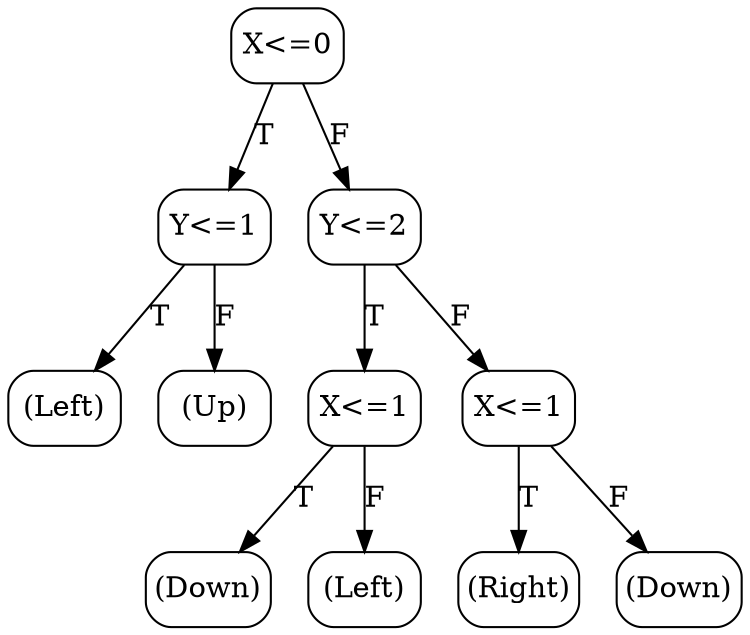 // decision tree
digraph {
	2 [label="(Left)" margin="0.05,0.05" shape=box style=rounded]
	5 [label="(Up)" margin="0.05,0.05" shape=box style=rounded]
	1 [label="Y<=1" margin="0.05,0.05" shape=box style=rounded]
	1 -> 2 [label=T]
	1 -> 5 [label=F]
	10 [label="(Down)" margin="0.05,0.05" shape=box style=rounded]
	11 [label="(Left)" margin="0.05,0.05" shape=box style=rounded]
	9 [label="X<=1" margin="0.05,0.05" shape=box style=rounded]
	9 -> 10 [label=T]
	9 -> 11 [label=F]
	13 [label="(Right)" margin="0.05,0.05" shape=box style=rounded]
	14 [label="(Down)" margin="0.05,0.05" shape=box style=rounded]
	12 [label="X<=1" margin="0.05,0.05" shape=box style=rounded]
	12 -> 13 [label=T]
	12 -> 14 [label=F]
	8 [label="Y<=2" margin="0.05,0.05" shape=box style=rounded]
	8 -> 9 [label=T]
	8 -> 12 [label=F]
	0 [label="X<=0" margin="0.05,0.05" shape=box style=rounded]
	0 -> 1 [label=T]
	0 -> 8 [label=F]
}
